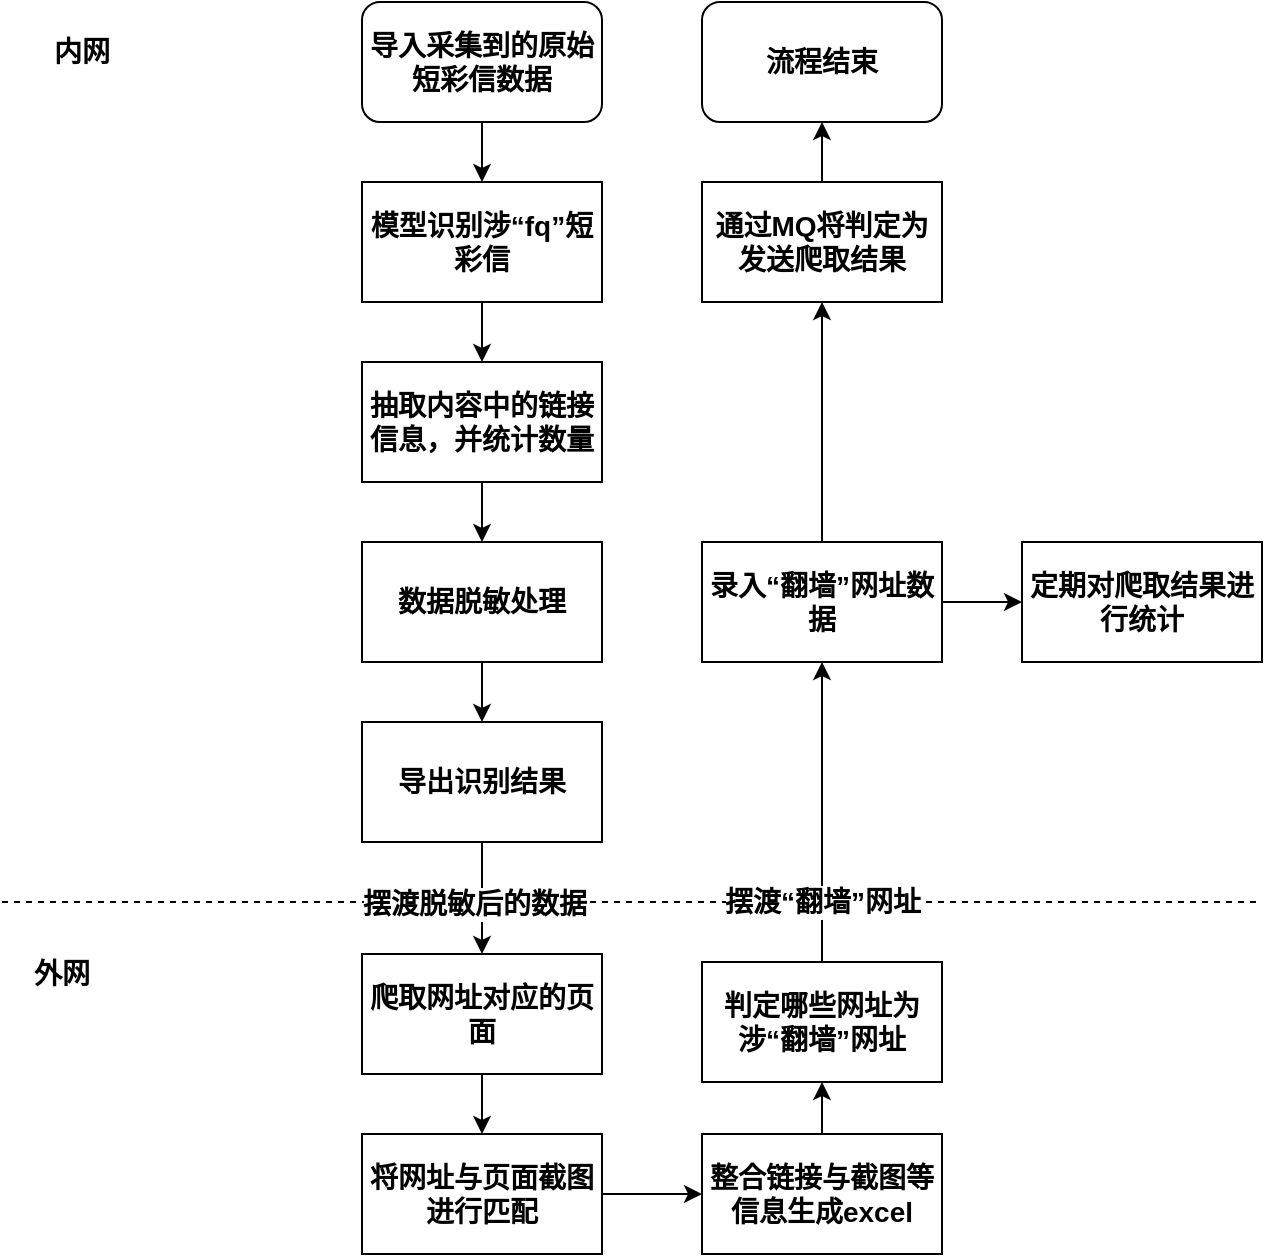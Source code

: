 <mxfile version="25.0.3">
  <diagram name="第 1 页" id="oD7By3A8fIQo6_YHiewK">
    <mxGraphModel dx="1434" dy="1955" grid="1" gridSize="10" guides="1" tooltips="1" connect="1" arrows="1" fold="1" page="1" pageScale="1" pageWidth="827" pageHeight="1169" math="0" shadow="0">
      <root>
        <mxCell id="0" />
        <mxCell id="1" parent="0" />
        <mxCell id="BCLAxjB97PcvfuDEVSwv-14" style="edgeStyle=orthogonalEdgeStyle;rounded=0;orthogonalLoop=1;jettySize=auto;html=1;exitX=0.5;exitY=1;exitDx=0;exitDy=0;entryX=0.5;entryY=0;entryDx=0;entryDy=0;fontSize=14;fontStyle=1" edge="1" parent="1" source="BCLAxjB97PcvfuDEVSwv-1" target="BCLAxjB97PcvfuDEVSwv-13">
          <mxGeometry relative="1" as="geometry" />
        </mxCell>
        <mxCell id="BCLAxjB97PcvfuDEVSwv-1" value="模型识别涉“fq”短彩信" style="rounded=0;whiteSpace=wrap;html=1;fontSize=14;fontStyle=1" vertex="1" parent="1">
          <mxGeometry x="230" y="50" width="120" height="60" as="geometry" />
        </mxCell>
        <mxCell id="BCLAxjB97PcvfuDEVSwv-4" style="edgeStyle=orthogonalEdgeStyle;rounded=0;orthogonalLoop=1;jettySize=auto;html=1;entryX=0.5;entryY=0;entryDx=0;entryDy=0;exitX=0.5;exitY=1;exitDx=0;exitDy=0;fontSize=14;fontStyle=1" edge="1" parent="1" source="BCLAxjB97PcvfuDEVSwv-43" target="BCLAxjB97PcvfuDEVSwv-1">
          <mxGeometry relative="1" as="geometry">
            <mxPoint x="290" y="20" as="sourcePoint" />
          </mxGeometry>
        </mxCell>
        <mxCell id="BCLAxjB97PcvfuDEVSwv-25" value="" style="edgeStyle=orthogonalEdgeStyle;rounded=0;orthogonalLoop=1;jettySize=auto;html=1;fontSize=14;fontStyle=1" edge="1" parent="1" source="BCLAxjB97PcvfuDEVSwv-7" target="BCLAxjB97PcvfuDEVSwv-24">
          <mxGeometry relative="1" as="geometry" />
        </mxCell>
        <mxCell id="BCLAxjB97PcvfuDEVSwv-7" value="爬取网址对应的页面" style="rounded=0;whiteSpace=wrap;html=1;fontSize=14;fontStyle=1" vertex="1" parent="1">
          <mxGeometry x="230" y="436" width="120" height="60" as="geometry" />
        </mxCell>
        <mxCell id="BCLAxjB97PcvfuDEVSwv-9" value="" style="endArrow=none;dashed=1;html=1;rounded=0;fontSize=14;fontStyle=1" edge="1" parent="1">
          <mxGeometry width="50" height="50" relative="1" as="geometry">
            <mxPoint x="50" y="410" as="sourcePoint" />
            <mxPoint x="680" y="410" as="targetPoint" />
          </mxGeometry>
        </mxCell>
        <mxCell id="BCLAxjB97PcvfuDEVSwv-10" value="外网" style="text;html=1;align=center;verticalAlign=middle;whiteSpace=wrap;rounded=0;fontSize=14;fontStyle=1" vertex="1" parent="1">
          <mxGeometry x="50" y="431" width="60" height="30" as="geometry" />
        </mxCell>
        <mxCell id="BCLAxjB97PcvfuDEVSwv-11" value="内网" style="text;html=1;align=center;verticalAlign=middle;whiteSpace=wrap;rounded=0;fontSize=14;fontStyle=1" vertex="1" parent="1">
          <mxGeometry x="60" y="-30" width="60" height="30" as="geometry" />
        </mxCell>
        <mxCell id="BCLAxjB97PcvfuDEVSwv-17" value="" style="edgeStyle=orthogonalEdgeStyle;rounded=0;orthogonalLoop=1;jettySize=auto;html=1;fontSize=14;fontStyle=1" edge="1" parent="1" source="BCLAxjB97PcvfuDEVSwv-13" target="BCLAxjB97PcvfuDEVSwv-16">
          <mxGeometry relative="1" as="geometry" />
        </mxCell>
        <mxCell id="BCLAxjB97PcvfuDEVSwv-13" value="抽取内容中的链接信息，并统计数量" style="rounded=0;whiteSpace=wrap;html=1;fontSize=14;fontStyle=1" vertex="1" parent="1">
          <mxGeometry x="230" y="140" width="120" height="60" as="geometry" />
        </mxCell>
        <mxCell id="BCLAxjB97PcvfuDEVSwv-21" value="" style="edgeStyle=orthogonalEdgeStyle;rounded=0;orthogonalLoop=1;jettySize=auto;html=1;fontSize=14;fontStyle=1" edge="1" parent="1" source="BCLAxjB97PcvfuDEVSwv-16" target="BCLAxjB97PcvfuDEVSwv-20">
          <mxGeometry relative="1" as="geometry" />
        </mxCell>
        <mxCell id="BCLAxjB97PcvfuDEVSwv-16" value="数据脱敏处理" style="rounded=0;whiteSpace=wrap;html=1;fontSize=14;fontStyle=1" vertex="1" parent="1">
          <mxGeometry x="230" y="230" width="120" height="60" as="geometry" />
        </mxCell>
        <mxCell id="BCLAxjB97PcvfuDEVSwv-22" style="edgeStyle=orthogonalEdgeStyle;rounded=0;orthogonalLoop=1;jettySize=auto;html=1;exitX=0.5;exitY=1;exitDx=0;exitDy=0;fontSize=14;fontStyle=1" edge="1" parent="1" source="BCLAxjB97PcvfuDEVSwv-20" target="BCLAxjB97PcvfuDEVSwv-7">
          <mxGeometry relative="1" as="geometry" />
        </mxCell>
        <mxCell id="BCLAxjB97PcvfuDEVSwv-23" value="&lt;span&gt;&lt;font&gt;摆渡脱敏后的数据&lt;/font&gt;&lt;/span&gt;" style="edgeLabel;html=1;align=center;verticalAlign=middle;resizable=0;points=[];fontSize=14;fontStyle=1" vertex="1" connectable="0" parent="BCLAxjB97PcvfuDEVSwv-22">
          <mxGeometry x="0.1" y="-4" relative="1" as="geometry">
            <mxPoint as="offset" />
          </mxGeometry>
        </mxCell>
        <mxCell id="BCLAxjB97PcvfuDEVSwv-20" value="导出识别结果" style="rounded=0;whiteSpace=wrap;html=1;fontSize=14;fontStyle=1" vertex="1" parent="1">
          <mxGeometry x="230" y="320" width="120" height="60" as="geometry" />
        </mxCell>
        <mxCell id="BCLAxjB97PcvfuDEVSwv-27" value="" style="edgeStyle=orthogonalEdgeStyle;rounded=0;orthogonalLoop=1;jettySize=auto;html=1;fontSize=14;fontStyle=1" edge="1" parent="1" source="BCLAxjB97PcvfuDEVSwv-24" target="BCLAxjB97PcvfuDEVSwv-26">
          <mxGeometry relative="1" as="geometry" />
        </mxCell>
        <mxCell id="BCLAxjB97PcvfuDEVSwv-24" value="将网址与页面截图进行匹配" style="rounded=0;whiteSpace=wrap;html=1;fontSize=14;fontStyle=1" vertex="1" parent="1">
          <mxGeometry x="230" y="526" width="120" height="60" as="geometry" />
        </mxCell>
        <mxCell id="BCLAxjB97PcvfuDEVSwv-32" value="" style="edgeStyle=orthogonalEdgeStyle;rounded=0;orthogonalLoop=1;jettySize=auto;html=1;fontSize=14;fontStyle=1" edge="1" parent="1" source="BCLAxjB97PcvfuDEVSwv-26" target="BCLAxjB97PcvfuDEVSwv-31">
          <mxGeometry relative="1" as="geometry" />
        </mxCell>
        <mxCell id="BCLAxjB97PcvfuDEVSwv-26" value="整合链接与截图等信息生成excel" style="rounded=0;whiteSpace=wrap;html=1;fontSize=14;fontStyle=1" vertex="1" parent="1">
          <mxGeometry x="400" y="526" width="120" height="60" as="geometry" />
        </mxCell>
        <mxCell id="BCLAxjB97PcvfuDEVSwv-35" value="" style="edgeStyle=orthogonalEdgeStyle;rounded=0;orthogonalLoop=1;jettySize=auto;html=1;fontSize=14;fontStyle=1" edge="1" parent="1" source="BCLAxjB97PcvfuDEVSwv-28" target="BCLAxjB97PcvfuDEVSwv-34">
          <mxGeometry relative="1" as="geometry" />
        </mxCell>
        <mxCell id="BCLAxjB97PcvfuDEVSwv-40" value="" style="edgeStyle=orthogonalEdgeStyle;rounded=0;orthogonalLoop=1;jettySize=auto;html=1;fontSize=14;fontStyle=1" edge="1" parent="1" source="BCLAxjB97PcvfuDEVSwv-28" target="BCLAxjB97PcvfuDEVSwv-39">
          <mxGeometry relative="1" as="geometry" />
        </mxCell>
        <mxCell id="BCLAxjB97PcvfuDEVSwv-28" value="录入“翻墙”网址数据" style="rounded=0;whiteSpace=wrap;html=1;fontSize=14;fontStyle=1" vertex="1" parent="1">
          <mxGeometry x="400" y="230" width="120" height="60" as="geometry" />
        </mxCell>
        <mxCell id="BCLAxjB97PcvfuDEVSwv-33" style="edgeStyle=orthogonalEdgeStyle;rounded=0;orthogonalLoop=1;jettySize=auto;html=1;entryX=0.5;entryY=1;entryDx=0;entryDy=0;fontSize=14;fontStyle=1" edge="1" parent="1" source="BCLAxjB97PcvfuDEVSwv-31" target="BCLAxjB97PcvfuDEVSwv-28">
          <mxGeometry relative="1" as="geometry" />
        </mxCell>
        <mxCell id="BCLAxjB97PcvfuDEVSwv-47" value="&lt;span style=&quot;font-size: 14px; font-weight: 700;&quot;&gt;摆渡“翻墙”网址&lt;/span&gt;" style="edgeLabel;html=1;align=center;verticalAlign=middle;resizable=0;points=[];" vertex="1" connectable="0" parent="BCLAxjB97PcvfuDEVSwv-33">
          <mxGeometry x="-0.167" y="-3" relative="1" as="geometry">
            <mxPoint x="-3" y="32" as="offset" />
          </mxGeometry>
        </mxCell>
        <mxCell id="BCLAxjB97PcvfuDEVSwv-31" value="判定哪些网址为涉“翻墙”网址" style="rounded=0;whiteSpace=wrap;html=1;fontSize=14;fontStyle=1" vertex="1" parent="1">
          <mxGeometry x="400" y="440" width="120" height="60" as="geometry" />
        </mxCell>
        <mxCell id="BCLAxjB97PcvfuDEVSwv-45" style="edgeStyle=orthogonalEdgeStyle;rounded=0;orthogonalLoop=1;jettySize=auto;html=1;exitX=0.5;exitY=0;exitDx=0;exitDy=0;entryX=0.5;entryY=1;entryDx=0;entryDy=0;fontSize=14;fontStyle=1" edge="1" parent="1" source="BCLAxjB97PcvfuDEVSwv-34" target="BCLAxjB97PcvfuDEVSwv-44">
          <mxGeometry relative="1" as="geometry" />
        </mxCell>
        <mxCell id="BCLAxjB97PcvfuDEVSwv-34" value="通过MQ将判定为发送爬取结果" style="rounded=0;whiteSpace=wrap;html=1;fontSize=14;fontStyle=1" vertex="1" parent="1">
          <mxGeometry x="400" y="50" width="120" height="60" as="geometry" />
        </mxCell>
        <mxCell id="BCLAxjB97PcvfuDEVSwv-39" value="定期对爬取结果进行统计" style="rounded=0;whiteSpace=wrap;html=1;fontSize=14;fontStyle=1" vertex="1" parent="1">
          <mxGeometry x="560" y="230" width="120" height="60" as="geometry" />
        </mxCell>
        <mxCell id="BCLAxjB97PcvfuDEVSwv-43" value="导入采集到的原始短彩信数据" style="rounded=1;whiteSpace=wrap;html=1;fontSize=14;fontStyle=1" vertex="1" parent="1">
          <mxGeometry x="230" y="-40" width="120" height="60" as="geometry" />
        </mxCell>
        <mxCell id="BCLAxjB97PcvfuDEVSwv-44" value="流程结束" style="rounded=1;whiteSpace=wrap;html=1;fontSize=14;fontStyle=1" vertex="1" parent="1">
          <mxGeometry x="400" y="-40" width="120" height="60" as="geometry" />
        </mxCell>
      </root>
    </mxGraphModel>
  </diagram>
</mxfile>
